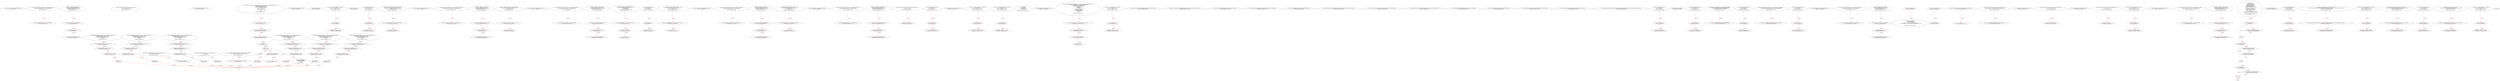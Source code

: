 digraph  {
13 [label="2_ mapping(address => uint) public lockTime_intou33;\n13-new_variable-3-3", method="", type_label=new_variable];
20 [label="3_ function increaseLockTime_intou33(uint _secondsToIncrease) public {\n        lockTime_intou33[msg.sender] += _secondsToIncrease;   \n    }\n20-function_definition-4-6", method="increaseLockTime_intou33(uint _secondsToIncrease)", type_label=function_definition];
28 [label="4_ lockTime_intou33[msg.sender] += _secondsToIncrease;\n28-expression_statement-5-5", method="increaseLockTime_intou33(uint _secondsToIncrease)", type_label=expression_statement];
36 [label="6_ function withdraw_intou33() public {\n        require(now > lockTime_intou33[msg.sender]);    \n        uint transferValue_intou33 = 10;           \n        msg.sender.transfer(transferValue_intou33);\n    }\n36-function_definition-7-11", method="withdraw_intou33()", type_label=function_definition];
40 [label="7_ require(now > lockTime_intou33[msg.sender]);\n40-expression_statement-8-8", method="withdraw_intou33()", type_label=expression_statement];
51 [label="8_ uint transferValue_intou33 = 10;\n51-new_variable-9-9", method="withdraw_intou33()", type_label=new_variable];
57 [label="9_ msg.sender.transfer(transferValue_intou33);\n57-expression_statement-10-10", method="withdraw_intou33()", type_label=expression_statement];
72 [label="12_ function _setMetadata(bytes memory metadata) internal {\n        emit MetadataSet(metadata);\n    }\n72-function_definition-13-15", method="_setMetadata(bytes memory metadata)", type_label=function_definition];
84 [label="15_ mapping(address => uint) balances_intou2;\n84-new_variable-16-16", method="", type_label=new_variable];
90 [label="16_ function transfer_undrflow2(address _to, uint _value) public returns (bool) {\n    require(balances_intou2[msg.sender] - _value >= 0);   \n    balances_intou2[msg.sender] -= _value;   \n    balances_intou2[_to] += _value;   \n    return true;\n  }\n90-function_definition-17-22", method="transfer_undrflow2(address _to,uint _value)", type_label=function_definition];
106 [label="17_ require(balances_intou2[msg.sender] - _value >= 0);\n106-expression_statement-18-18", method="transfer_undrflow2(address _to,uint _value)", type_label=expression_statement];
119 [label="18_ balances_intou2[msg.sender] -= _value;\n119-expression_statement-19-19", method="transfer_undrflow2(address _to,uint _value)", type_label=expression_statement];
127 [label="19_ balances_intou2[_to] += _value;\n127-expression_statement-20-20", method="transfer_undrflow2(address _to,uint _value)", type_label=expression_statement];
133 [label="20_ return true;\n133-return-21-21", method="transfer_undrflow2(address _to,uint _value)", type_label=return];
139 [label="24_ mapping(address => uint) balances_intou22;\n139-new_variable-25-25", method="", type_label=new_variable];
145 [label="25_ function transfer_intou22(address _to, uint _value) public returns (bool) {\n    require(balances_intou22[msg.sender] - _value >= 0);   \n    balances_intou22[msg.sender] -= _value;   \n    balances_intou22[_to] += _value;   \n    return true;\n  }\n145-function_definition-26-31", method="transfer_intou22(address _to,uint _value)", type_label=function_definition];
161 [label="26_ require(balances_intou22[msg.sender] - _value >= 0);\n161-expression_statement-27-27", method="transfer_intou22(address _to,uint _value)", type_label=expression_statement];
174 [label="27_ balances_intou22[msg.sender] -= _value;\n174-expression_statement-28-28", method="transfer_intou22(address _to,uint _value)", type_label=expression_statement];
182 [label="28_ balances_intou22[_to] += _value;\n182-expression_statement-29-29", method="transfer_intou22(address _to,uint _value)", type_label=expression_statement];
188 [label="29_ return true;\n188-return-30-30", method="transfer_intou22(address _to,uint _value)", type_label=return];
191 [label="31_ address private _operator;\n191-new_variable-32-32", method="", type_label=new_variable];
196 [label="32_ function bug_intou12(uint8 p_intou12) public{\n    uint8 vundflw1=0;\n    vundflw1 = vundflw1 + p_intou12;    \n}\n196-function_definition-33-36", method="bug_intou12(uint8 p_intou12)", type_label=function_definition];
204 [label="33_ uint8 vundflw1=0;\n204-new_variable-34-34", method="bug_intou12(uint8 p_intou12)", type_label=new_variable];
210 [label="34_ vundflw1 = vundflw1 + p_intou12;\n210-expression_statement-35-35", method="bug_intou12(uint8 p_intou12)", type_label=expression_statement];
216 [label="36_ bool private _status;\n216-new_variable-37-37", method="", type_label=new_variable];
221 [label="37_ function bug_intou27() public{\n    uint8 vundflw =0;\n    vundflw = vundflw -10;    \n}\n221-function_definition-38-41", method="bug_intou27()", type_label=function_definition];
225 [label="38_ uint8 vundflw =0;\n225-new_variable-39-39", method="bug_intou27()", type_label=new_variable];
231 [label="39_ vundflw = vundflw -10;\n231-expression_statement-40-40", method="bug_intou27()", type_label=expression_statement];
247 [label="42_ function _setOperator(address operator) internal {\n        require(_operator != operator, \"cannot set same operator\");\n        _operator = operator;\n        emit OperatorUpdated(operator, hasActiveOperator());\n    }\n247-function_definition-43-47", method="_setOperator(address operator)", type_label=function_definition];
255 [label="43_ require(_operator != operator, \"cannot set same operator\");\n255-expression_statement-44-44", method="_setOperator(address operator)", type_label=expression_statement];
265 [label="44_ _operator = operator;\n265-expression_statement-45-45", method="_setOperator(address operator)", type_label=expression_statement];
276 [label="47_ mapping(address => uint) public lockTime_intou17;\n276-new_variable-48-48", method="", type_label=new_variable];
283 [label="48_ function increaseLockTime_intou17(uint _secondsToIncrease) public {\n        lockTime_intou17[msg.sender] += _secondsToIncrease;   \n    }\n283-function_definition-49-51", method="increaseLockTime_intou17(uint _secondsToIncrease)", type_label=function_definition];
291 [label="49_ lockTime_intou17[msg.sender] += _secondsToIncrease;\n291-expression_statement-50-50", method="increaseLockTime_intou17(uint _secondsToIncrease)", type_label=expression_statement];
299 [label="51_ function withdraw_intou17() public {\n        require(now > lockTime_intou17[msg.sender]);    \n        uint transferValue_intou17 = 10;           \n        msg.sender.transfer(transferValue_intou17);\n    }\n299-function_definition-52-56", method="withdraw_intou17()", type_label=function_definition];
303 [label="52_ require(now > lockTime_intou17[msg.sender]);\n303-expression_statement-53-53", method="withdraw_intou17()", type_label=expression_statement];
314 [label="53_ uint transferValue_intou17 = 10;\n314-new_variable-54-54", method="withdraw_intou17()", type_label=new_variable];
320 [label="54_ msg.sender.transfer(transferValue_intou17);\n320-expression_statement-55-55", method="withdraw_intou17()", type_label=expression_statement];
329 [label="56_ function _transferOperator(address operator) internal {\n        require(_operator != address(0), \"operator not set\");\n        _setOperator(operator);\n    }\n329-function_definition-57-60", method="_transferOperator(address operator)", type_label=function_definition];
337 [label="57_ require(_operator != address(0), \"operator not set\");\n337-expression_statement-58-58", method="_transferOperator(address operator)", type_label=expression_statement];
349 [label="58_ _setOperator(operator);\n349-expression_statement-59-59", method="_transferOperator(address operator)", type_label=expression_statement];
354 [label="60_ mapping(address => uint) public lockTime_intou37;\n354-new_variable-61-61", method="", type_label=new_variable];
361 [label="61_ function increaseLockTime_intou37(uint _secondsToIncrease) public {\n        lockTime_intou37[msg.sender] += _secondsToIncrease;   \n    }\n361-function_definition-62-64", method="increaseLockTime_intou37(uint _secondsToIncrease)", type_label=function_definition];
369 [label="62_ lockTime_intou37[msg.sender] += _secondsToIncrease;\n369-expression_statement-63-63", method="increaseLockTime_intou37(uint _secondsToIncrease)", type_label=expression_statement];
377 [label="64_ function withdraw_intou37() public {\n        require(now > lockTime_intou37[msg.sender]);    \n        uint transferValue_intou37 = 10;           \n        msg.sender.transfer(transferValue_intou37);\n    }\n377-function_definition-65-69", method="withdraw_intou37()", type_label=function_definition];
381 [label="65_ require(now > lockTime_intou37[msg.sender]);\n381-expression_statement-66-66", method="withdraw_intou37()", type_label=expression_statement];
392 [label="66_ uint transferValue_intou37 = 10;\n392-new_variable-67-67", method="withdraw_intou37()", type_label=new_variable];
398 [label="67_ msg.sender.transfer(transferValue_intou37);\n398-expression_statement-68-68", method="withdraw_intou37()", type_label=expression_statement];
407 [label="69_ function _renounceOperator() internal {\n        require(hasActiveOperator(), \"only when operator active\");\n        _operator = address(0);\n        _status = false;\n        emit OperatorUpdated(address(0), false);\n    }\n407-function_definition-70-75", method="_renounceOperator()", type_label=function_definition];
411 [label="70_ require(hasActiveOperator(), \"only when operator active\");\n411-expression_statement-71-71", method="_renounceOperator()", type_label=expression_statement];
420 [label="71_ _operator = address(0);\n420-expression_statement-72-72", method="_renounceOperator()", type_label=expression_statement];
426 [label="72_ _status = false;\n426-expression_statement-73-73", method="_renounceOperator()", type_label=expression_statement];
440 [label="75_ function bug_intou3() public{\n    uint8 vundflw =0;\n    vundflw = vundflw -10;    \n}\n440-function_definition-76-79", method="bug_intou3()", type_label=function_definition];
444 [label="76_ uint8 vundflw =0;\n444-new_variable-77-77", method="bug_intou3()", type_label=new_variable];
450 [label="77_ vundflw = vundflw -10;\n450-expression_statement-78-78", method="bug_intou3()", type_label=expression_statement];
456 [label="79_ function _activateOperator() internal {\n        require(!hasActiveOperator(), \"only when operator not active\");\n        _status = true;\n        emit OperatorUpdated(_operator, true);\n    }\n456-function_definition-80-84", method="_activateOperator()", type_label=function_definition];
460 [label="80_ require(!hasActiveOperator(), \"only when operator not active\");\n460-expression_statement-81-81", method="_activateOperator()", type_label=expression_statement];
470 [label="81_ _status = true;\n470-expression_statement-82-82", method="_activateOperator()", type_label=expression_statement];
482 [label="84_ mapping(address => uint) public lockTime_intou9;\n482-new_variable-85-85", method="", type_label=new_variable];
489 [label="85_ function increaseLockTime_intou9(uint _secondsToIncrease) public {\n        lockTime_intou9[msg.sender] += _secondsToIncrease;   \n    }\n489-function_definition-86-88", method="increaseLockTime_intou9(uint _secondsToIncrease)", type_label=function_definition];
497 [label="86_ lockTime_intou9[msg.sender] += _secondsToIncrease;\n497-expression_statement-87-87", method="increaseLockTime_intou9(uint _secondsToIncrease)", type_label=expression_statement];
505 [label="88_ function withdraw_intou9() public {\n        require(now > lockTime_intou9[msg.sender]);    \n        uint transferValue_intou9 = 10;           \n        msg.sender.transfer(transferValue_intou9);\n    }\n505-function_definition-89-93", method="withdraw_intou9()", type_label=function_definition];
509 [label="89_ require(now > lockTime_intou9[msg.sender]);\n509-expression_statement-90-90", method="withdraw_intou9()", type_label=expression_statement];
520 [label="90_ uint transferValue_intou9 = 10;\n520-new_variable-91-91", method="withdraw_intou9()", type_label=new_variable];
526 [label="91_ msg.sender.transfer(transferValue_intou9);\n526-expression_statement-92-92", method="withdraw_intou9()", type_label=expression_statement];
535 [label="93_ function _deactivateOperator() internal {\n        require(hasActiveOperator(), \"only when operator active\");\n        _status = false;\n        emit OperatorUpdated(_operator, false);\n    }\n535-function_definition-94-98", method="_deactivateOperator()", type_label=function_definition];
539 [label="94_ require(hasActiveOperator(), \"only when operator active\");\n539-expression_statement-95-95", method="_deactivateOperator()", type_label=expression_statement];
548 [label="95_ _status = false;\n548-expression_statement-96-96", method="_deactivateOperator()", type_label=expression_statement];
560 [label="98_ mapping(address => uint) public lockTime_intou25;\n560-new_variable-99-99", method="", type_label=new_variable];
567 [label="99_ function increaseLockTime_intou25(uint _secondsToIncrease) public {\n        lockTime_intou25[msg.sender] += _secondsToIncrease;   \n    }\n567-function_definition-100-102", method="increaseLockTime_intou25(uint _secondsToIncrease)", type_label=function_definition];
575 [label="100_ lockTime_intou25[msg.sender] += _secondsToIncrease;\n575-expression_statement-101-101", method="increaseLockTime_intou25(uint _secondsToIncrease)", type_label=expression_statement];
583 [label="102_ function withdraw_intou25() public {\n        require(now > lockTime_intou25[msg.sender]);    \n        uint transferValue_intou25 = 10;           \n        msg.sender.transfer(transferValue_intou25);\n    }\n583-function_definition-103-107", method="withdraw_intou25()", type_label=function_definition];
587 [label="103_ require(now > lockTime_intou25[msg.sender]);\n587-expression_statement-104-104", method="withdraw_intou25()", type_label=expression_statement];
598 [label="104_ uint transferValue_intou25 = 10;\n598-new_variable-105-105", method="withdraw_intou25()", type_label=new_variable];
604 [label="105_ msg.sender.transfer(transferValue_intou25);\n604-expression_statement-106-106", method="withdraw_intou25()", type_label=expression_statement];
613 [label="107_ function getOperator() public view returns (address operator) {\n        operator = _operator;\n    }\n613-function_definition-108-110", method="getOperator()", type_label=function_definition];
623 [label="108_ operator = _operator;\n623-expression_statement-109-109", method="getOperator()", type_label=expression_statement];
627 [label="110_ function bug_intou19() public{\n    uint8 vundflw =0;\n    vundflw = vundflw -10;    \n}\n627-function_definition-111-114", method="bug_intou19()", type_label=function_definition];
631 [label="111_ uint8 vundflw =0;\n631-new_variable-112-112", method="bug_intou19()", type_label=new_variable];
637 [label="112_ vundflw = vundflw -10;\n637-expression_statement-113-113", method="bug_intou19()", type_label=expression_statement];
643 [label="114_ function isOperator(address caller) public view returns (bool ok) {\n        return (caller == getOperator());\n    }\n643-function_definition-115-117", method="isOperator(address caller)", type_label=function_definition];
657 [label="115_ return (caller == getOperator());\n657-return-116-116", method="isOperator(address caller)", type_label=return];
663 [label="117_ mapping(address => uint) balances_intou26;\n663-new_variable-118-118", method="", type_label=new_variable];
669 [label="118_ function transfer_intou26(address _to, uint _value) public returns (bool) {\n    require(balances_intou26[msg.sender] - _value >= 0);   \n    balances_intou26[msg.sender] -= _value;   \n    balances_intou26[_to] += _value;   \n    return true;\n  }\n669-function_definition-119-124", method="transfer_intou26(address _to,uint _value)", type_label=function_definition];
685 [label="119_ require(balances_intou26[msg.sender] - _value >= 0);\n685-expression_statement-120-120", method="transfer_intou26(address _to,uint _value)", type_label=expression_statement];
698 [label="120_ balances_intou26[msg.sender] -= _value;\n698-expression_statement-121-121", method="transfer_intou26(address _to,uint _value)", type_label=expression_statement];
706 [label="121_ balances_intou26[_to] += _value;\n706-expression_statement-122-122", method="transfer_intou26(address _to,uint _value)", type_label=expression_statement];
712 [label="122_ return true;\n712-return-123-123", method="transfer_intou26(address _to,uint _value)", type_label=return];
715 [label="124_ function hasActiveOperator() public view returns (bool ok) {\n        return _status;\n    }\n715-function_definition-125-127", method="hasActiveOperator()", type_label=function_definition];
725 [label="125_ return _status;\n725-return-126-126", method="hasActiveOperator()", type_label=return];
727 [label="127_ function bug_intou20(uint8 p_intou20) public{\n    uint8 vundflw1=0;\n    vundflw1 = vundflw1 + p_intou20;    \n}\n727-function_definition-128-131", method="bug_intou20(uint8 p_intou20)", type_label=function_definition];
735 [label="128_ uint8 vundflw1=0;\n735-new_variable-129-129", method="bug_intou20(uint8 p_intou20)", type_label=new_variable];
741 [label="129_ vundflw1 = vundflw1 + p_intou20;\n741-expression_statement-130-130", method="bug_intou20(uint8 p_intou20)", type_label=expression_statement];
747 [label="131_ function isActiveOperator(address caller) public view returns (bool ok) {\n        return (isOperator(caller) && hasActiveOperator());\n    }\n747-function_definition-132-134", method="isActiveOperator(address caller)", type_label=function_definition];
761 [label="132_ return (isOperator(caller) && hasActiveOperator());\n761-return-133-133", method="isActiveOperator(address caller)", type_label=return];
770 [label="134_ function bug_intou32(uint8 p_intou32) public{\n    uint8 vundflw1=0;\n    vundflw1 = vundflw1 + p_intou32;    \n}\n770-function_definition-135-138", method="bug_intou32(uint8 p_intou32)", type_label=function_definition];
778 [label="135_ uint8 vundflw1=0;\n778-new_variable-136-136", method="bug_intou32(uint8 p_intou32)", type_label=new_variable];
784 [label="136_ vundflw1 = vundflw1 + p_intou32;\n784-expression_statement-137-137", method="bug_intou32(uint8 p_intou32)", type_label=expression_statement];
793 [label="140_ struct MultiHash {\n        bytes32 hash;\n        uint8 hashFunction;\n        uint8 digestSize;\n    }\n793-expression_statement-141-145", method="MultiHash()", type_label=expression_statement];
807 [label="145_ function _combineMultiHash(MultiHash memory multihash) internal pure returns (bytes memory) {\n        bytes memory out = new bytes(34);\n        out[0] = byte(multihash.hashFunction);\n        out[1] = byte(multihash.digestSize);\n        uint8 i;\n        for (i = 0; i < 32; i++) {\n          out[i+2] = multihash.hash[i];\n        }\n        return out;\n    }\n807-function_definition-146-155", method="_combineMultiHash(MultiHash memory multihash)", type_label=function_definition];
821 [label="146_ bytes memory out = new bytes(34);\n821-new_variable-147-147", method="_combineMultiHash(MultiHash memory multihash)", type_label=new_variable];
832 [label="147_ out[0] = byte(multihash.hashFunction);\n832-expression_statement-148-148", method="_combineMultiHash(MultiHash memory multihash)", type_label=expression_statement];
842 [label="148_ out[1] = byte(multihash.digestSize);\n842-expression_statement-149-149", method="_combineMultiHash(MultiHash memory multihash)", type_label=expression_statement];
852 [label="149_ uint8 i;\n852-new_variable-150-150", method="_combineMultiHash(MultiHash memory multihash)", type_label=new_variable];
857 [label="150_ for(i < 32;;i++)\n857-for-151-153", method="_combineMultiHash(MultiHash memory multihash)", type_label=for];
2791 [label="150_ end_loop", method="_combineMultiHash(MultiHash memory multihash)", type_label=end_loop];
866 [label="150_ i++\n866-expression_statement-151-151", method="_combineMultiHash(MultiHash memory multihash)", type_label=expression_statement];
869 [label="151_ out[i+2] = multihash.hash[i];\n869-expression_statement-152-152", method="_combineMultiHash(MultiHash memory multihash)", type_label=expression_statement];
881 [label="153_ return out;\n881-return-154-154", method="_combineMultiHash(MultiHash memory multihash)", type_label=return];
883 [label="155_ mapping(address => uint) balances_intou38;\n883-new_variable-156-156", method="", type_label=new_variable];
889 [label="156_ function transfer_intou38(address _to, uint _value) public returns (bool) {\n    require(balances_intou38[msg.sender] - _value >= 0);   \n    balances_intou38[msg.sender] -= _value;   \n    balances_intou38[_to] += _value;   \n    return true;\n  }\n889-function_definition-157-162", method="transfer_intou38(address _to,uint _value)", type_label=function_definition];
905 [label="157_ require(balances_intou38[msg.sender] - _value >= 0);\n905-expression_statement-158-158", method="transfer_intou38(address _to,uint _value)", type_label=expression_statement];
918 [label="158_ balances_intou38[msg.sender] -= _value;\n918-expression_statement-159-159", method="transfer_intou38(address _to,uint _value)", type_label=expression_statement];
926 [label="159_ balances_intou38[_to] += _value;\n926-expression_statement-160-160", method="transfer_intou38(address _to,uint _value)", type_label=expression_statement];
932 [label="160_ return true;\n932-return-161-161", method="transfer_intou38(address _to,uint _value)", type_label=return];
935 [label="162_ function _splitMultiHash(bytes memory source) internal pure returns (MultiHash memory) {\n        require(source.length == 34, \"length of source must be 34\");\n        uint8 hashFunction = uint8(source[0]);\n        uint8 digestSize = uint8(source[1]);\n        bytes32 hash;\n        assembly {\n          hash := mload(add(source, 34))\n        }\n        return (MultiHash({\n          hashFunction: hashFunction,\n          digestSize: digestSize,\n          hash: hash\n        }));\n    }\n935-function_definition-163-176", method="_splitMultiHash(bytes memory source)", type_label=function_definition];
949 [label="163_ require(source.length == 34, \"length of source must be 34\");\n949-expression_statement-164-164", method="_splitMultiHash(bytes memory source)", type_label=expression_statement];
961 [label="164_ uint8 hashFunction = uint8(source[0]);\n961-new_variable-165-165", method="_splitMultiHash(bytes memory source)", type_label=new_variable];
971 [label="165_ uint8 digestSize = uint8(source[1]);\n971-new_variable-166-166", method="_splitMultiHash(bytes memory source)", type_label=new_variable];
981 [label="166_ bytes32 hash;\n981-new_variable-167-167", method="_splitMultiHash(bytes memory source)", type_label=new_variable];
999 [label="170_ return (MultiHash({\n          hashFunction: hashFunction,\n          digestSize: digestSize,\n          hash: hash\n        }));\n999-return-171-175", method="_splitMultiHash(bytes memory source)", type_label=return];
1013 [label="176_ function bug_intou4(uint8 p_intou4) public{\n    uint8 vundflw1=0;\n    vundflw1 = vundflw1 + p_intou4;    \n}\n1013-function_definition-177-180", method="bug_intou4(uint8 p_intou4)", type_label=function_definition];
1021 [label="177_ uint8 vundflw1=0;\n1021-new_variable-178-178", method="bug_intou4(uint8 p_intou4)", type_label=new_variable];
1027 [label="178_ vundflw1 = vundflw1 + p_intou4;\n1027-expression_statement-179-179", method="bug_intou4(uint8 p_intou4)", type_label=expression_statement];
1054 [label="183_ function create(bytes calldata initData) external returns (address instance);\n1054-function_definition-184-184", method="create(bytes calldata initData)", type_label=function_definition];
1066 [label="184_ function createSalty(bytes calldata initData, bytes32 salt) external returns (address instance);\n1066-function_definition-185-185", method="createSalty(bytes calldata initData,bytes32 salt)", type_label=function_definition];
1082 [label="185_ function getInitSelector() external view returns (bytes4 initSelector);\n1082-function_definition-186-186", method="getInitSelector()", type_label=function_definition];
1091 [label="186_ function getInstanceRegistry() external view returns (address instanceRegistry);\n1091-function_definition-187-187", method="getInstanceRegistry()", type_label=function_definition];
1100 [label="187_ function getTemplate() external view returns (address template);\n1100-function_definition-188-188", method="getTemplate()", type_label=function_definition];
1109 [label="188_ function getSaltyInstance(bytes calldata, bytes32 salt) external view returns (address instance);\n1109-function_definition-189-189", method="getSaltyInstance(bytes calldata,bytes32 salt)", type_label=function_definition];
1125 [label="189_ function getNextInstance(bytes calldata) external view returns (address instance);\n1125-function_definition-190-190", method="getNextInstance(bytes calldata)", type_label=function_definition];
1137 [label="190_ function getInstanceCreator(address instance) external view returns (address creator);\n1137-function_definition-191-191", method="getInstanceCreator(address instance)", type_label=function_definition];
1150 [label="191_ function getInstanceType() external view returns (bytes4 instanceType);\n1150-function_definition-192-192", method="getInstanceType()", type_label=function_definition];
1159 [label="192_ function getInstanceCount() external view returns (uint256 count);\n1159-function_definition-193-193", method="getInstanceCount()", type_label=function_definition];
1168 [label="193_ function getInstance(uint256 index) external view returns (address instance);\n1168-function_definition-194-194", method="getInstance(uint256 index)", type_label=function_definition];
1181 [label="194_ function getInstances() external view returns (address[] memory instances);\n1181-function_definition-195-195", method="getInstances()", type_label=function_definition];
1191 [label="195_ function getPaginatedInstances(uint256 startIndex, uint256 endIndex) external view returns (address[] memory instances);\n1191-function_definition-196-196", method="getPaginatedInstances(uint256 startIndex,uint256 endIndex)", type_label=function_definition];
1215 [label="198_ function bug_intou11() public{\n    uint8 vundflw =0;\n    vundflw = vundflw -10;    \n}\n1215-function_definition-199-202", method="bug_intou11()", type_label=function_definition];
1219 [label="199_ uint8 vundflw =0;\n1219-new_variable-200-200", method="bug_intou11()", type_label=new_variable];
1225 [label="200_ vundflw = vundflw -10;\n1225-expression_statement-201-201", method="bug_intou11()", type_label=expression_statement];
1231 [label="202_ MultiHash private _proofHash;\n1231-new_variable-203-203", method="", type_label=new_variable];
1237 [label="203_ function bug_intou31() public{\n    uint8 vundflw =0;\n    vundflw = vundflw -10;    \n}\n1237-function_definition-204-207", method="bug_intou31()", type_label=function_definition];
1241 [label="204_ uint8 vundflw =0;\n1241-new_variable-205-205", method="bug_intou31()", type_label=new_variable];
1247 [label="205_ vundflw = vundflw -10;\n1247-expression_statement-206-206", method="bug_intou31()", type_label=expression_statement];
1263 [label="208_ function _setProofHash(bytes memory proofHash) internal {\n        _proofHash = MultiHashWrapper._splitMultiHash(proofHash);\n        emit ProofHashSet(msg.sender, proofHash);\n    }\n1263-function_definition-209-212", method="_setProofHash(bytes memory proofHash)", type_label=function_definition];
1271 [label="209_ _proofHash = MultiHashWrapper._splitMultiHash(proofHash);\n1271-expression_statement-210-210", method="_setProofHash(bytes memory proofHash)", type_label=expression_statement];
1288 [label="212_ function bug_intou7() public{\n    uint8 vundflw =0;\n    vundflw = vundflw -10;    \n}\n1288-function_definition-213-216", method="bug_intou7()", type_label=function_definition];
1292 [label="213_ uint8 vundflw =0;\n1292-new_variable-214-214", method="bug_intou7()", type_label=new_variable];
1298 [label="214_ vundflw = vundflw -10;\n1298-expression_statement-215-215", method="bug_intou7()", type_label=expression_statement];
1304 [label="216_ function getProofHash() public view returns (bytes memory proofHash) {\n        proofHash = MultiHashWrapper._combineMultiHash(_proofHash);\n    }\n1304-function_definition-217-219", method="getProofHash()", type_label=function_definition];
1314 [label="217_ proofHash = MultiHashWrapper._combineMultiHash(_proofHash);\n1314-expression_statement-218-218", method="getProofHash()", type_label=expression_statement];
1323 [label="219_ function bug_intou23() public{\n    uint8 vundflw =0;\n    vundflw = vundflw -10;    \n}\n1323-function_definition-220-223", method="bug_intou23()", type_label=function_definition];
1327 [label="220_ uint8 vundflw =0;\n1327-new_variable-221-221", method="bug_intou23()", type_label=new_variable];
1333 [label="221_ vundflw = vundflw -10;\n1333-expression_statement-222-222", method="bug_intou23()", type_label=expression_statement];
1342 [label="225_ mapping(address => uint) public lockTime_intou1;\n1342-new_variable-226-226", method="", type_label=new_variable];
1349 [label="226_ function increaseLockTime_intou1(uint _secondsToIncrease) public {\n        lockTime_intou1[msg.sender] += _secondsToIncrease;   \n    }\n1349-function_definition-227-229", method="increaseLockTime_intou1(uint _secondsToIncrease)", type_label=function_definition];
1357 [label="227_ lockTime_intou1[msg.sender] += _secondsToIncrease;\n1357-expression_statement-228-228", method="increaseLockTime_intou1(uint _secondsToIncrease)", type_label=expression_statement];
1365 [label="229_ function withdraw_ovrflow1() public {\n        require(now > lockTime_intou1[msg.sender]);    \n        uint transferValue_intou1 = 10;           \n        msg.sender.transfer(transferValue_intou1);\n    }\n1365-function_definition-230-234", method="withdraw_ovrflow1()", type_label=function_definition];
1369 [label="230_ require(now > lockTime_intou1[msg.sender]);\n1369-expression_statement-231-231", method="withdraw_ovrflow1()", type_label=expression_statement];
1380 [label="231_ uint transferValue_intou1 = 10;\n1380-new_variable-232-232", method="withdraw_ovrflow1()", type_label=new_variable];
1386 [label="232_ msg.sender.transfer(transferValue_intou1);\n1386-expression_statement-233-233", method="withdraw_ovrflow1()", type_label=expression_statement];
1395 [label="234_ address private _factory;\n1395-new_variable-235-235", method="", type_label=new_variable];
1400 [label="235_ modifier initializeTemplate() {\n        _factory = msg.sender;\n        uint32 codeSize;\n        assembly { codeSize := extcodesize(address) }\n        require(codeSize == 0, \"must be called within contract constructor\");\n        _;\n    }\n1400-expression_statement-236-242", method="", type_label=expression_statement];
1403 [label="236_ _factory = msg.sender;\n1403-expression_statement-237-237", method="", type_label=expression_statement];
1409 [label="237_ uint32 codeSize;\n1409-new_variable-238-238", method="", type_label=new_variable];
1423 [label="239_ require(codeSize == 0, \"must be called within contract constructor\");\n1423-expression_statement-240-240", method="", type_label=expression_statement];
1433 [label="240_ _;\n1433-expression_statement-241-241", method="", type_label=expression_statement];
1435 [label="242_ function getCreator() public view returns (address creator) {\n        creator = iFactory(_factory).getInstanceCreator(address(this));\n    }\n1435-function_definition-243-245", method="getCreator()", type_label=function_definition];
1445 [label="243_ creator = iFactory(_factory).getInstanceCreator(address(this));\n1445-expression_statement-244-244", method="getCreator()", type_label=expression_statement];
1459 [label="245_ mapping(address => uint) balances_intou14;\n1459-new_variable-246-246", method="", type_label=new_variable];
1465 [label="246_ function transfer_intou14(address _to, uint _value) public returns (bool) {\n    require(balances_intou14[msg.sender] - _value >= 0);   \n    balances_intou14[msg.sender] -= _value;   \n    balances_intou14[_to] += _value;   \n    return true;\n  }\n1465-function_definition-247-252", method="transfer_intou14(address _to,uint _value)", type_label=function_definition];
1481 [label="247_ require(balances_intou14[msg.sender] - _value >= 0);\n1481-expression_statement-248-248", method="transfer_intou14(address _to,uint _value)", type_label=expression_statement];
1494 [label="248_ balances_intou14[msg.sender] -= _value;\n1494-expression_statement-249-249", method="transfer_intou14(address _to,uint _value)", type_label=expression_statement];
1502 [label="249_ balances_intou14[_to] += _value;\n1502-expression_statement-250-250", method="transfer_intou14(address _to,uint _value)", type_label=expression_statement];
1508 [label="250_ return true;\n1508-return-251-251", method="transfer_intou14(address _to,uint _value)", type_label=return];
1511 [label="252_ function isCreator(address caller) public view returns (bool ok) {\n        ok = (caller == getCreator());\n    }\n1511-function_definition-253-255", method="isCreator(address caller)", type_label=function_definition];
1525 [label="253_ ok = (caller == getCreator());\n1525-expression_statement-254-254", method="isCreator(address caller)", type_label=expression_statement];
1533 [label="255_ mapping(address => uint) balances_intou30;\n1533-new_variable-256-256", method="", type_label=new_variable];
1539 [label="256_ function transfer_intou30(address _to, uint _value) public returns (bool) {\n    require(balances_intou30[msg.sender] - _value >= 0);   \n    balances_intou30[msg.sender] -= _value;   \n    balances_intou30[_to] += _value;   \n    return true;\n  }\n1539-function_definition-257-262", method="transfer_intou30(address _to,uint _value)", type_label=function_definition];
1555 [label="257_ require(balances_intou30[msg.sender] - _value >= 0);\n1555-expression_statement-258-258", method="transfer_intou30(address _to,uint _value)", type_label=expression_statement];
1568 [label="258_ balances_intou30[msg.sender] -= _value;\n1568-expression_statement-259-259", method="transfer_intou30(address _to,uint _value)", type_label=expression_statement];
1576 [label="259_ balances_intou30[_to] += _value;\n1576-expression_statement-260-260", method="transfer_intou30(address _to,uint _value)", type_label=expression_statement];
1582 [label="260_ return true;\n1582-return-261-261", method="transfer_intou30(address _to,uint _value)", type_label=return];
1585 [label="262_ function getFactory() public view returns (address factory) {\n        factory = _factory;\n    }\n1585-function_definition-263-265", method="getFactory()", type_label=function_definition];
1595 [label="263_ factory = _factory;\n1595-expression_statement-264-264", method="getFactory()", type_label=expression_statement];
1599 [label="265_ function bug_intou8(uint8 p_intou8) public{\n    uint8 vundflw1=0;\n    vundflw1 = vundflw1 + p_intou8;    \n}\n1599-function_definition-266-269", method="bug_intou8(uint8 p_intou8)", type_label=function_definition];
1607 [label="266_ uint8 vundflw1=0;\n1607-new_variable-267-267", method="bug_intou8(uint8 p_intou8)", type_label=new_variable];
1613 [label="267_ vundflw1 = vundflw1 + p_intou8;\n1613-expression_statement-268-268", method="bug_intou8(uint8 p_intou8)", type_label=expression_statement];
1634 [label="271_ mapping(address => uint) public lockTime_intou13;\n1634-new_variable-272-272", method="", type_label=new_variable];
1641 [label="272_ function increaseLockTime_intou13(uint _secondsToIncrease) public {\n        lockTime_intou13[msg.sender] += _secondsToIncrease;   \n    }\n1641-function_definition-273-275", method="increaseLockTime_intou13(uint _secondsToIncrease)", type_label=function_definition];
1649 [label="273_ lockTime_intou13[msg.sender] += _secondsToIncrease;\n1649-expression_statement-274-274", method="increaseLockTime_intou13(uint _secondsToIncrease)", type_label=expression_statement];
1657 [label="275_ function withdraw_intou13() public {\n        require(now > lockTime_intou13[msg.sender]);    \n        uint transferValue_intou13 = 10;           \n        msg.sender.transfer(transferValue_intou13);\n    }\n1657-function_definition-276-280", method="withdraw_intou13()", type_label=function_definition];
1661 [label="276_ require(now > lockTime_intou13[msg.sender]);\n1661-expression_statement-277-277", method="withdraw_intou13()", type_label=expression_statement];
1672 [label="277_ uint transferValue_intou13 = 10;\n1672-new_variable-278-278", method="withdraw_intou13()", type_label=new_variable];
1678 [label="278_ msg.sender.transfer(transferValue_intou13);\n1678-expression_statement-279-279", method="withdraw_intou13()", type_label=expression_statement];
1701 [label="281_ function initialize(\n        address operator,\n        bytes memory multihash,\n        bytes memory metadata\n    ) public initializeTemplate() {\n        if (multihash.length != 0) {\n            ProofHash._setProofHash(multihash);\n        }\n        if (operator != address(0)) {\n            Operated._setOperator(operator);\n            Operated._activateOperator();\n        }\n        if (metadata.length != 0) {\n            EventMetadata._setMetadata(metadata);\n        }\n        emit Initialized(operator, multihash, metadata);\n    }\n1701-function_definition-282-298", method="initialize(address operator,bytes memory multihash,bytes memory metadata)", type_label=function_definition];
1716 [label="285_ initializeTemplate()\n1716-expression_statement-286-286", method="initialize(address operator,bytes memory multihash,bytes memory metadata)", type_label=expression_statement];
1719 [label="286_ if_multihash.length != 0\n1719-if-287-289", method="initialize(address operator,bytes memory multihash,bytes memory metadata)", type_label=if];
3653 [label="286_ end_if", method="initialize(address operator,bytes memory multihash,bytes memory metadata)", type_label=end_if];
1726 [label="287_ ProofHash._setProofHash(multihash);\n1726-expression_statement-288-288", method="initialize(address operator,bytes memory multihash,bytes memory metadata)", type_label=expression_statement];
1733 [label="289_ if_operator != address(0)\n1733-if-290-293", method="initialize(address operator,bytes memory multihash,bytes memory metadata)", type_label=if];
3667 [label="289_ end_if", method="initialize(address operator,bytes memory multihash,bytes memory metadata)", type_label=end_if];
1740 [label="290_ Operated._setOperator(operator);\n1740-expression_statement-291-291", method="initialize(address operator,bytes memory multihash,bytes memory metadata)", type_label=expression_statement];
1747 [label="291_ Operated._activateOperator();\n1747-expression_statement-292-292", method="initialize(address operator,bytes memory multihash,bytes memory metadata)", type_label=expression_statement];
1752 [label="293_ if_metadata.length != 0\n1752-if-294-296", method="initialize(address operator,bytes memory multihash,bytes memory metadata)", type_label=if];
3686 [label="293_ end_if", method="initialize(address operator,bytes memory multihash,bytes memory metadata)", type_label=end_if];
1759 [label="294_ EventMetadata._setMetadata(metadata);\n1759-expression_statement-295-295", method="initialize(address operator,bytes memory multihash,bytes memory metadata)", type_label=expression_statement];
1774 [label="298_ function bug_intou39() public{\n    uint8 vundflw =0;\n    vundflw = vundflw -10;    \n}\n1774-function_definition-299-302", method="bug_intou39()", type_label=function_definition];
1778 [label="299_ uint8 vundflw =0;\n1778-new_variable-300-300", method="bug_intou39()", type_label=new_variable];
1784 [label="300_ vundflw = vundflw -10;\n1784-expression_statement-301-301", method="bug_intou39()", type_label=expression_statement];
1790 [label="302_ function setMetadata(bytes memory metadata) public {\n        require(Template.isCreator(msg.sender) || Operated.isActiveOperator(msg.sender), \"only active operator or creator\");\n        EventMetadata._setMetadata(metadata);\n    }\n1790-function_definition-303-306", method="setMetadata(bytes memory metadata)", type_label=function_definition];
1798 [label="303_ require(Template.isCreator(msg.sender) || Operated.isActiveOperator(msg.sender), \"only active operator or creator\");\n1798-expression_statement-304-304", method="setMetadata(bytes memory metadata)", type_label=expression_statement];
1822 [label="304_ EventMetadata._setMetadata(metadata);\n1822-expression_statement-305-305", method="setMetadata(bytes memory metadata)", type_label=expression_statement];
1829 [label="306_ function bug_intou36(uint8 p_intou36) public{\n    uint8 vundflw1=0;\n    vundflw1 = vundflw1 + p_intou36;    \n}\n1829-function_definition-307-310", method="bug_intou36(uint8 p_intou36)", type_label=function_definition];
1837 [label="307_ uint8 vundflw1=0;\n1837-new_variable-308-308", method="bug_intou36(uint8 p_intou36)", type_label=new_variable];
1843 [label="308_ vundflw1 = vundflw1 + p_intou36;\n1843-expression_statement-309-309", method="bug_intou36(uint8 p_intou36)", type_label=expression_statement];
1849 [label="310_ function transferOperator(address operator) public {\n        require(Operated.isActiveOperator(msg.sender), \"only active operator\");\n        Operated._transferOperator(operator);\n    }\n1849-function_definition-311-314", method="transferOperator(address operator)", type_label=function_definition];
1857 [label="311_ require(Operated.isActiveOperator(msg.sender), \"only active operator\");\n1857-expression_statement-312-312", method="transferOperator(address operator)", type_label=expression_statement];
1872 [label="312_ Operated._transferOperator(operator);\n1872-expression_statement-313-313", method="transferOperator(address operator)", type_label=expression_statement];
1879 [label="314_ function bug_intou35() public{\n    uint8 vundflw =0;\n    vundflw = vundflw -10;    \n}\n1879-function_definition-315-318", method="bug_intou35()", type_label=function_definition];
1883 [label="315_ uint8 vundflw =0;\n1883-new_variable-316-316", method="bug_intou35()", type_label=new_variable];
1889 [label="316_ vundflw = vundflw -10;\n1889-expression_statement-317-317", method="bug_intou35()", type_label=expression_statement];
1895 [label="318_ function renounceOperator() public {\n        require(Operated.isActiveOperator(msg.sender), \"only active operator\");\n        Operated._renounceOperator();\n    }\n1895-function_definition-319-322", method="renounceOperator()", type_label=function_definition];
1899 [label="319_ require(Operated.isActiveOperator(msg.sender), \"only active operator\");\n1899-expression_statement-320-320", method="renounceOperator()", type_label=expression_statement];
1914 [label="320_ Operated._renounceOperator();\n1914-expression_statement-321-321", method="renounceOperator()", type_label=expression_statement];
1919 [label="322_ function bug_intou40(uint8 p_intou40) public{\n    uint8 vundflw1=0;\n    vundflw1 = vundflw1 + p_intou40;    \n}\n1919-function_definition-323-326", method="bug_intou40(uint8 p_intou40)", type_label=function_definition];
1927 [label="323_ uint8 vundflw1=0;\n1927-new_variable-324-324", method="bug_intou40(uint8 p_intou40)", type_label=new_variable];
1933 [label="324_ vundflw1 = vundflw1 + p_intou40;\n1933-expression_statement-325-325", method="bug_intou40(uint8 p_intou40)", type_label=expression_statement];
1 [label="0_ start_node", method="", type_label=start];
2 [label="0_ exit_node", method="", type_label=exit];
1766;
20 -> 28  [color=red, controlflow_type=next_line, edge_type=CFG_edge, key=0, label=next_line];
36 -> 40  [color=red, controlflow_type=next_line, edge_type=CFG_edge, key=0, label=next_line];
40 -> 51  [color=red, controlflow_type=next_line, edge_type=CFG_edge, key=0, label=next_line];
51 -> 57  [color=red, controlflow_type=next_line, edge_type=CFG_edge, key=0, label=next_line];
90 -> 106  [color=red, controlflow_type=next_line, edge_type=CFG_edge, key=0, label=next_line];
106 -> 119  [color=red, controlflow_type=next_line, edge_type=CFG_edge, key=0, label=next_line];
119 -> 127  [color=red, controlflow_type=next_line, edge_type=CFG_edge, key=0, label=next_line];
127 -> 133  [color=red, controlflow_type=next_line, edge_type=CFG_edge, key=0, label=next_line];
133 -> 2  [color=red, controlflow_type=return_exit, edge_type=CFG_edge, key=0, label=return_exit];
145 -> 161  [color=red, controlflow_type=next_line, edge_type=CFG_edge, key=0, label=next_line];
161 -> 174  [color=red, controlflow_type=next_line, edge_type=CFG_edge, key=0, label=next_line];
174 -> 182  [color=red, controlflow_type=next_line, edge_type=CFG_edge, key=0, label=next_line];
182 -> 188  [color=red, controlflow_type=next_line, edge_type=CFG_edge, key=0, label=next_line];
188 -> 2  [color=red, controlflow_type=return_exit, edge_type=CFG_edge, key=0, label=return_exit];
196 -> 204  [color=red, controlflow_type=next_line, edge_type=CFG_edge, key=0, label=next_line];
204 -> 210  [color=red, controlflow_type=next_line, edge_type=CFG_edge, key=0, label=next_line];
221 -> 225  [color=red, controlflow_type=next_line, edge_type=CFG_edge, key=0, label=next_line];
225 -> 231  [color=red, controlflow_type=next_line, edge_type=CFG_edge, key=0, label=next_line];
247 -> 255  [color=red, controlflow_type=next_line, edge_type=CFG_edge, key=0, label=next_line];
255 -> 265  [color=red, controlflow_type=next_line, edge_type=CFG_edge, key=0, label=next_line];
283 -> 291  [color=red, controlflow_type=next_line, edge_type=CFG_edge, key=0, label=next_line];
299 -> 303  [color=red, controlflow_type=next_line, edge_type=CFG_edge, key=0, label=next_line];
303 -> 314  [color=red, controlflow_type=next_line, edge_type=CFG_edge, key=0, label=next_line];
314 -> 320  [color=red, controlflow_type=next_line, edge_type=CFG_edge, key=0, label=next_line];
329 -> 337  [color=red, controlflow_type=next_line, edge_type=CFG_edge, key=0, label=next_line];
337 -> 349  [color=red, controlflow_type=next_line, edge_type=CFG_edge, key=0, label=next_line];
361 -> 369  [color=red, controlflow_type=next_line, edge_type=CFG_edge, key=0, label=next_line];
377 -> 381  [color=red, controlflow_type=next_line, edge_type=CFG_edge, key=0, label=next_line];
381 -> 392  [color=red, controlflow_type=next_line, edge_type=CFG_edge, key=0, label=next_line];
392 -> 398  [color=red, controlflow_type=next_line, edge_type=CFG_edge, key=0, label=next_line];
407 -> 411  [color=red, controlflow_type=next_line, edge_type=CFG_edge, key=0, label=next_line];
411 -> 420  [color=red, controlflow_type=next_line, edge_type=CFG_edge, key=0, label=next_line];
420 -> 426  [color=red, controlflow_type=next_line, edge_type=CFG_edge, key=0, label=next_line];
440 -> 444  [color=red, controlflow_type=next_line, edge_type=CFG_edge, key=0, label=next_line];
444 -> 450  [color=red, controlflow_type=next_line, edge_type=CFG_edge, key=0, label=next_line];
456 -> 460  [color=red, controlflow_type=next_line, edge_type=CFG_edge, key=0, label=next_line];
460 -> 470  [color=red, controlflow_type=next_line, edge_type=CFG_edge, key=0, label=next_line];
489 -> 497  [color=red, controlflow_type=next_line, edge_type=CFG_edge, key=0, label=next_line];
505 -> 509  [color=red, controlflow_type=next_line, edge_type=CFG_edge, key=0, label=next_line];
509 -> 520  [color=red, controlflow_type=next_line, edge_type=CFG_edge, key=0, label=next_line];
520 -> 526  [color=red, controlflow_type=next_line, edge_type=CFG_edge, key=0, label=next_line];
535 -> 539  [color=red, controlflow_type=next_line, edge_type=CFG_edge, key=0, label=next_line];
539 -> 548  [color=red, controlflow_type=next_line, edge_type=CFG_edge, key=0, label=next_line];
567 -> 575  [color=red, controlflow_type=next_line, edge_type=CFG_edge, key=0, label=next_line];
583 -> 587  [color=red, controlflow_type=next_line, edge_type=CFG_edge, key=0, label=next_line];
587 -> 598  [color=red, controlflow_type=next_line, edge_type=CFG_edge, key=0, label=next_line];
598 -> 604  [color=red, controlflow_type=next_line, edge_type=CFG_edge, key=0, label=next_line];
613 -> 623  [color=red, controlflow_type=next_line, edge_type=CFG_edge, key=0, label=next_line];
627 -> 631  [color=red, controlflow_type=next_line, edge_type=CFG_edge, key=0, label=next_line];
631 -> 637  [color=red, controlflow_type=next_line, edge_type=CFG_edge, key=0, label=next_line];
643 -> 657  [color=red, controlflow_type=next_line, edge_type=CFG_edge, key=0, label=next_line];
657 -> 2  [color=red, controlflow_type=return_exit, edge_type=CFG_edge, key=0, label=return_exit];
669 -> 685  [color=red, controlflow_type=next_line, edge_type=CFG_edge, key=0, label=next_line];
685 -> 698  [color=red, controlflow_type=next_line, edge_type=CFG_edge, key=0, label=next_line];
698 -> 706  [color=red, controlflow_type=next_line, edge_type=CFG_edge, key=0, label=next_line];
706 -> 712  [color=red, controlflow_type=next_line, edge_type=CFG_edge, key=0, label=next_line];
712 -> 2  [color=red, controlflow_type=return_exit, edge_type=CFG_edge, key=0, label=return_exit];
715 -> 725  [color=red, controlflow_type=next_line, edge_type=CFG_edge, key=0, label=next_line];
725 -> 2  [color=red, controlflow_type=return_exit, edge_type=CFG_edge, key=0, label=return_exit];
727 -> 735  [color=red, controlflow_type=next_line, edge_type=CFG_edge, key=0, label=next_line];
735 -> 741  [color=red, controlflow_type=next_line, edge_type=CFG_edge, key=0, label=next_line];
747 -> 761  [color=red, controlflow_type=next_line, edge_type=CFG_edge, key=0, label=next_line];
761 -> 2  [color=red, controlflow_type=return_exit, edge_type=CFG_edge, key=0, label=return_exit];
770 -> 778  [color=red, controlflow_type=next_line, edge_type=CFG_edge, key=0, label=next_line];
778 -> 784  [color=red, controlflow_type=next_line, edge_type=CFG_edge, key=0, label=next_line];
807 -> 821  [color=red, controlflow_type=next_line, edge_type=CFG_edge, key=0, label=next_line];
821 -> 832  [color=red, controlflow_type=next_line, edge_type=CFG_edge, key=0, label=next_line];
832 -> 842  [color=red, controlflow_type=next_line, edge_type=CFG_edge, key=0, label=next_line];
842 -> 852  [color=red, controlflow_type=next_line, edge_type=CFG_edge, key=0, label=next_line];
852 -> 857  [color=red, controlflow_type=next_line, edge_type=CFG_edge, key=0, label=next_line];
857 -> 869  [color=red, controlflow_type=pos_next, edge_type=CFG_edge, key=0, label=pos_next];
857 -> 2791  [color=red, controlflow_type=neg_next, edge_type=CFG_edge, key=0, label=neg_next];
2791 -> 881  [color=red, controlflow_type=next_line, edge_type=CFG_edge, key=0, label=next_line];
866 -> 857  [color=red, controlflow_type=loop_update, edge_type=CFG_edge, key=0, label=loop_update];
869 -> 866  [color=red, controlflow_type=loop_update, edge_type=CFG_edge, key=0, label=loop_update];
881 -> 2  [color=red, controlflow_type=return_exit, edge_type=CFG_edge, key=0, label=return_exit];
889 -> 905  [color=red, controlflow_type=next_line, edge_type=CFG_edge, key=0, label=next_line];
905 -> 918  [color=red, controlflow_type=next_line, edge_type=CFG_edge, key=0, label=next_line];
918 -> 926  [color=red, controlflow_type=next_line, edge_type=CFG_edge, key=0, label=next_line];
926 -> 932  [color=red, controlflow_type=next_line, edge_type=CFG_edge, key=0, label=next_line];
932 -> 2  [color=red, controlflow_type=return_exit, edge_type=CFG_edge, key=0, label=return_exit];
935 -> 949  [color=red, controlflow_type=next_line, edge_type=CFG_edge, key=0, label=next_line];
949 -> 961  [color=red, controlflow_type=next_line, edge_type=CFG_edge, key=0, label=next_line];
961 -> 971  [color=red, controlflow_type=next_line, edge_type=CFG_edge, key=0, label=next_line];
971 -> 981  [color=red, controlflow_type=next_line, edge_type=CFG_edge, key=0, label=next_line];
999 -> 2  [color=red, controlflow_type=return_exit, edge_type=CFG_edge, key=0, label=return_exit];
1013 -> 1021  [color=red, controlflow_type=next_line, edge_type=CFG_edge, key=0, label=next_line];
1021 -> 1027  [color=red, controlflow_type=next_line, edge_type=CFG_edge, key=0, label=next_line];
1215 -> 1219  [color=red, controlflow_type=next_line, edge_type=CFG_edge, key=0, label=next_line];
1219 -> 1225  [color=red, controlflow_type=next_line, edge_type=CFG_edge, key=0, label=next_line];
1237 -> 1241  [color=red, controlflow_type=next_line, edge_type=CFG_edge, key=0, label=next_line];
1241 -> 1247  [color=red, controlflow_type=next_line, edge_type=CFG_edge, key=0, label=next_line];
1263 -> 1271  [color=red, controlflow_type=next_line, edge_type=CFG_edge, key=0, label=next_line];
1288 -> 1292  [color=red, controlflow_type=next_line, edge_type=CFG_edge, key=0, label=next_line];
1292 -> 1298  [color=red, controlflow_type=next_line, edge_type=CFG_edge, key=0, label=next_line];
1304 -> 1314  [color=red, controlflow_type=next_line, edge_type=CFG_edge, key=0, label=next_line];
1323 -> 1327  [color=red, controlflow_type=next_line, edge_type=CFG_edge, key=0, label=next_line];
1327 -> 1333  [color=red, controlflow_type=next_line, edge_type=CFG_edge, key=0, label=next_line];
1349 -> 1357  [color=red, controlflow_type=next_line, edge_type=CFG_edge, key=0, label=next_line];
1365 -> 1369  [color=red, controlflow_type=next_line, edge_type=CFG_edge, key=0, label=next_line];
1369 -> 1380  [color=red, controlflow_type=next_line, edge_type=CFG_edge, key=0, label=next_line];
1380 -> 1386  [color=red, controlflow_type=next_line, edge_type=CFG_edge, key=0, label=next_line];
1395 -> 1400  [color=red, controlflow_type=next_line, edge_type=CFG_edge, key=0, label=next_line];
1403 -> 1409  [color=red, controlflow_type=next_line, edge_type=CFG_edge, key=0, label=next_line];
1423 -> 1433  [color=red, controlflow_type=next_line, edge_type=CFG_edge, key=0, label=next_line];
1435 -> 1445  [color=red, controlflow_type=next_line, edge_type=CFG_edge, key=0, label=next_line];
1465 -> 1481  [color=red, controlflow_type=next_line, edge_type=CFG_edge, key=0, label=next_line];
1481 -> 1494  [color=red, controlflow_type=next_line, edge_type=CFG_edge, key=0, label=next_line];
1494 -> 1502  [color=red, controlflow_type=next_line, edge_type=CFG_edge, key=0, label=next_line];
1502 -> 1508  [color=red, controlflow_type=next_line, edge_type=CFG_edge, key=0, label=next_line];
1508 -> 2  [color=red, controlflow_type=return_exit, edge_type=CFG_edge, key=0, label=return_exit];
1511 -> 1525  [color=red, controlflow_type=next_line, edge_type=CFG_edge, key=0, label=next_line];
1539 -> 1555  [color=red, controlflow_type=next_line, edge_type=CFG_edge, key=0, label=next_line];
1555 -> 1568  [color=red, controlflow_type=next_line, edge_type=CFG_edge, key=0, label=next_line];
1568 -> 1576  [color=red, controlflow_type=next_line, edge_type=CFG_edge, key=0, label=next_line];
1576 -> 1582  [color=red, controlflow_type=next_line, edge_type=CFG_edge, key=0, label=next_line];
1582 -> 2  [color=red, controlflow_type=return_exit, edge_type=CFG_edge, key=0, label=return_exit];
1585 -> 1595  [color=red, controlflow_type=next_line, edge_type=CFG_edge, key=0, label=next_line];
1599 -> 1607  [color=red, controlflow_type=next_line, edge_type=CFG_edge, key=0, label=next_line];
1607 -> 1613  [color=red, controlflow_type=next_line, edge_type=CFG_edge, key=0, label=next_line];
1641 -> 1649  [color=red, controlflow_type=next_line, edge_type=CFG_edge, key=0, label=next_line];
1657 -> 1661  [color=red, controlflow_type=next_line, edge_type=CFG_edge, key=0, label=next_line];
1661 -> 1672  [color=red, controlflow_type=next_line, edge_type=CFG_edge, key=0, label=next_line];
1672 -> 1678  [color=red, controlflow_type=next_line, edge_type=CFG_edge, key=0, label=next_line];
1701 -> 1719  [color=red, controlflow_type=next_line, edge_type=CFG_edge, key=0, label=next_line];
1719 -> 1726  [color=red, controlflow_type=pos_next, edge_type=CFG_edge, key=0, label=pos_next];
1719 -> 3653  [color=red, controlflow_type=neg_next, edge_type=CFG_edge, key=0, label=neg_next];
3653 -> 1733  [color=red, controlflow_type=next_line, edge_type=CFG_edge, key=0, label=next_line];
1726 -> 3653  [color=red, controlflow_type=end_if, edge_type=CFG_edge, key=0, label=end_if];
1733 -> 1740  [color=red, controlflow_type=pos_next, edge_type=CFG_edge, key=0, label=pos_next];
1733 -> 3667  [color=red, controlflow_type=neg_next, edge_type=CFG_edge, key=0, label=neg_next];
3667 -> 1752  [color=red, controlflow_type=next_line, edge_type=CFG_edge, key=0, label=next_line];
1740 -> 1747  [color=red, controlflow_type=next_line, edge_type=CFG_edge, key=0, label=next_line];
1747 -> 3667  [color=red, controlflow_type=end_if, edge_type=CFG_edge, key=0, label=end_if];
1752 -> 1759  [color=red, controlflow_type=pos_next, edge_type=CFG_edge, key=0, label=pos_next];
1752 -> 3686  [color=red, controlflow_type=neg_next, edge_type=CFG_edge, key=0, label=neg_next];
3686 -> 1766  [color=red, controlflow_type=next_line, edge_type=CFG_edge, key=0, label=next_line];
1759 -> 3686  [color=red, controlflow_type=end_if, edge_type=CFG_edge, key=0, label=end_if];
1774 -> 1778  [color=red, controlflow_type=next_line, edge_type=CFG_edge, key=0, label=next_line];
1778 -> 1784  [color=red, controlflow_type=next_line, edge_type=CFG_edge, key=0, label=next_line];
1790 -> 1798  [color=red, controlflow_type=next_line, edge_type=CFG_edge, key=0, label=next_line];
1798 -> 1822  [color=red, controlflow_type=next_line, edge_type=CFG_edge, key=0, label=next_line];
1829 -> 1837  [color=red, controlflow_type=next_line, edge_type=CFG_edge, key=0, label=next_line];
1837 -> 1843  [color=red, controlflow_type=next_line, edge_type=CFG_edge, key=0, label=next_line];
1849 -> 1857  [color=red, controlflow_type=next_line, edge_type=CFG_edge, key=0, label=next_line];
1857 -> 1872  [color=red, controlflow_type=next_line, edge_type=CFG_edge, key=0, label=next_line];
1879 -> 1883  [color=red, controlflow_type=next_line, edge_type=CFG_edge, key=0, label=next_line];
1883 -> 1889  [color=red, controlflow_type=next_line, edge_type=CFG_edge, key=0, label=next_line];
1895 -> 1899  [color=red, controlflow_type=next_line, edge_type=CFG_edge, key=0, label=next_line];
1899 -> 1914  [color=red, controlflow_type=next_line, edge_type=CFG_edge, key=0, label=next_line];
1919 -> 1927  [color=red, controlflow_type=next_line, edge_type=CFG_edge, key=0, label=next_line];
1927 -> 1933  [color=red, controlflow_type=next_line, edge_type=CFG_edge, key=0, label=next_line];
}
